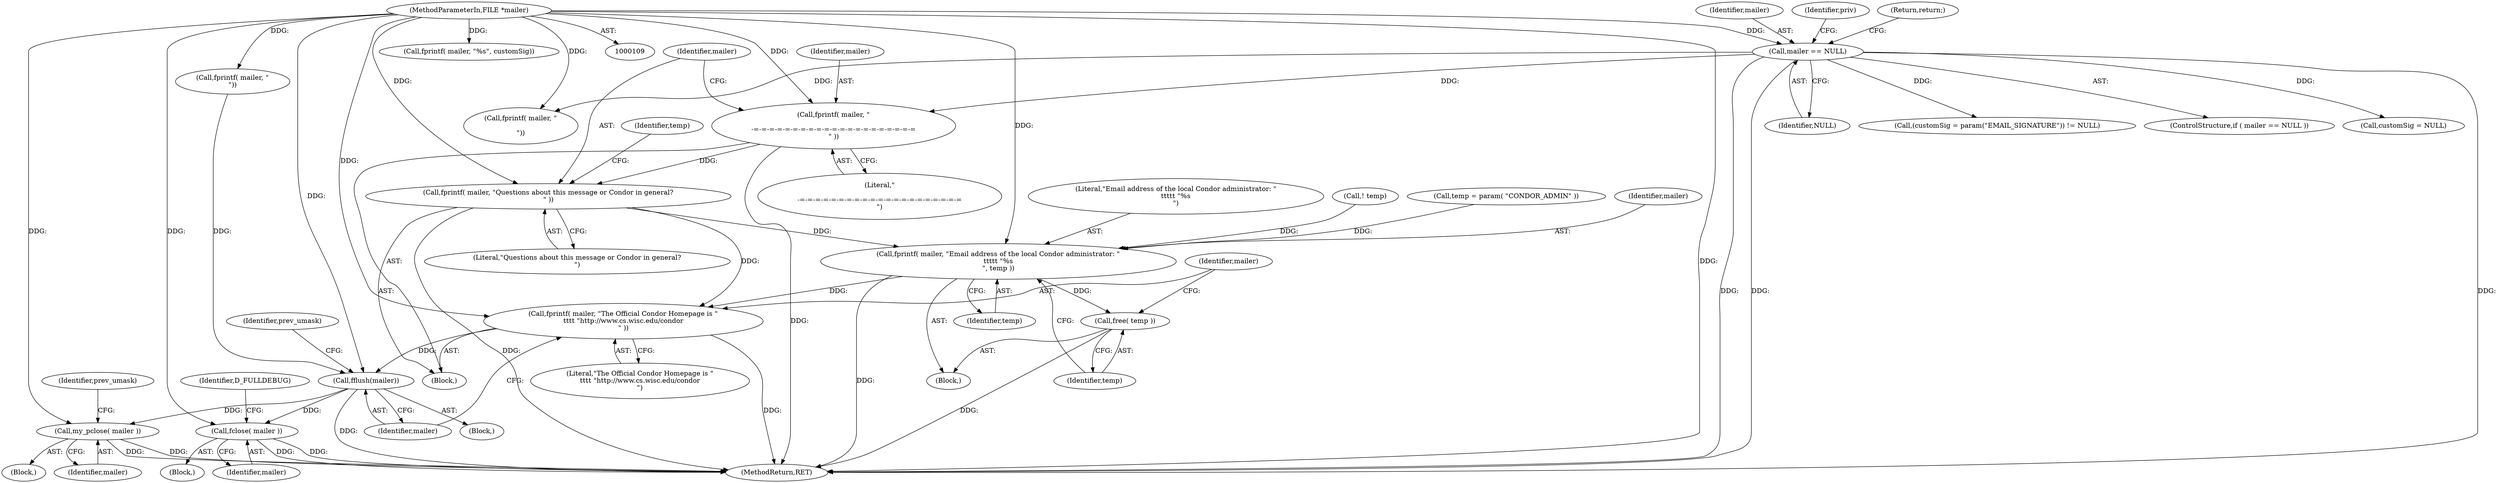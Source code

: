digraph "0_htcondor_5e5571d1a431eb3c61977b6dd6ec90186ef79867_12@API" {
"1000153" [label="(Call,fprintf( mailer, \"Questions about this message or Condor in general?\n\" ))"];
"1000150" [label="(Call,fprintf( mailer, \"\n\n-=-=-=-=-=-=-=-=-=-=-=-=-=-=-=-=-=-=-=-=-=\n\" ))"];
"1000117" [label="(Call,mailer == NULL)"];
"1000110" [label="(MethodParameterIn,FILE *mailer)"];
"1000171" [label="(Call,fprintf( mailer, \"Email address of the local Condor administrator: \"\n\t\t\t\t\t \"%s\n\", temp ))"];
"1000175" [label="(Call,free( temp ))"];
"1000177" [label="(Call,fprintf( mailer, \"The Official Condor Homepage is \"\n\t\t\t\t \"http://www.cs.wisc.edu/condor\n\" ))"];
"1000180" [label="(Call,fflush(mailer))"];
"1000191" [label="(Call,my_pclose( mailer ))"];
"1000199" [label="(Call,fclose( mailer ))"];
"1000116" [label="(ControlStructure,if ( mailer == NULL ))"];
"1000143" [label="(Call,fprintf( mailer, \"\n\"))"];
"1000173" [label="(Literal,\"Email address of the local Condor administrator: \"\n\t\t\t\t\t \"%s\n\")"];
"1000161" [label="(Call,! temp)"];
"1000190" [label="(Block,)"];
"1000177" [label="(Call,fprintf( mailer, \"The Official Condor Homepage is \"\n\t\t\t\t \"http://www.cs.wisc.edu/condor\n\" ))"];
"1000194" [label="(Block,)"];
"1000192" [label="(Identifier,mailer)"];
"1000150" [label="(Call,fprintf( mailer, \"\n\n-=-=-=-=-=-=-=-=-=-=-=-=-=-=-=-=-=-=-=-=-=\n\" ))"];
"1000200" [label="(Identifier,mailer)"];
"1000118" [label="(Identifier,mailer)"];
"1000123" [label="(Identifier,priv)"];
"1000155" [label="(Literal,\"Questions about this message or Condor in general?\n\")"];
"1000152" [label="(Literal,\"\n\n-=-=-=-=-=-=-=-=-=-=-=-=-=-=-=-=-=-=-=-=-=\n\")"];
"1000125" [label="(Call,customSig = NULL)"];
"1000119" [label="(Identifier,NULL)"];
"1000174" [label="(Identifier,temp)"];
"1000164" [label="(Call,temp = param( \"CONDOR_ADMIN\" ))"];
"1000191" [label="(Call,my_pclose( mailer ))"];
"1000110" [label="(MethodParameterIn,FILE *mailer)"];
"1000129" [label="(Call,(customSig = param(\"EMAIL_SIGNATURE\")) != NULL)"];
"1000171" [label="(Call,fprintf( mailer, \"Email address of the local Condor administrator: \"\n\t\t\t\t\t \"%s\n\", temp ))"];
"1000157" [label="(Identifier,temp)"];
"1000183" [label="(Identifier,prev_umask)"];
"1000178" [label="(Identifier,mailer)"];
"1000199" [label="(Call,fclose( mailer ))"];
"1000117" [label="(Call,mailer == NULL)"];
"1000176" [label="(Identifier,temp)"];
"1000170" [label="(Block,)"];
"1000121" [label="(Return,return;)"];
"1000111" [label="(Block,)"];
"1000235" [label="(Identifier,prev_umask)"];
"1000139" [label="(Call,fprintf( mailer, \"%s\", customSig))"];
"1000175" [label="(Call,free( temp ))"];
"1000180" [label="(Call,fflush(mailer))"];
"1000149" [label="(Block,)"];
"1000153" [label="(Call,fprintf( mailer, \"Questions about this message or Condor in general?\n\" ))"];
"1000238" [label="(MethodReturn,RET)"];
"1000154" [label="(Identifier,mailer)"];
"1000172" [label="(Identifier,mailer)"];
"1000179" [label="(Literal,\"The Official Condor Homepage is \"\n\t\t\t\t \"http://www.cs.wisc.edu/condor\n\")"];
"1000181" [label="(Identifier,mailer)"];
"1000202" [label="(Identifier,D_FULLDEBUG)"];
"1000151" [label="(Identifier,mailer)"];
"1000136" [label="(Call,fprintf( mailer, \"\n\n\"))"];
"1000153" -> "1000149"  [label="AST: "];
"1000153" -> "1000155"  [label="CFG: "];
"1000154" -> "1000153"  [label="AST: "];
"1000155" -> "1000153"  [label="AST: "];
"1000157" -> "1000153"  [label="CFG: "];
"1000153" -> "1000238"  [label="DDG: "];
"1000150" -> "1000153"  [label="DDG: "];
"1000110" -> "1000153"  [label="DDG: "];
"1000153" -> "1000171"  [label="DDG: "];
"1000153" -> "1000177"  [label="DDG: "];
"1000150" -> "1000149"  [label="AST: "];
"1000150" -> "1000152"  [label="CFG: "];
"1000151" -> "1000150"  [label="AST: "];
"1000152" -> "1000150"  [label="AST: "];
"1000154" -> "1000150"  [label="CFG: "];
"1000150" -> "1000238"  [label="DDG: "];
"1000117" -> "1000150"  [label="DDG: "];
"1000110" -> "1000150"  [label="DDG: "];
"1000117" -> "1000116"  [label="AST: "];
"1000117" -> "1000119"  [label="CFG: "];
"1000118" -> "1000117"  [label="AST: "];
"1000119" -> "1000117"  [label="AST: "];
"1000121" -> "1000117"  [label="CFG: "];
"1000123" -> "1000117"  [label="CFG: "];
"1000117" -> "1000238"  [label="DDG: "];
"1000117" -> "1000238"  [label="DDG: "];
"1000117" -> "1000238"  [label="DDG: "];
"1000110" -> "1000117"  [label="DDG: "];
"1000117" -> "1000125"  [label="DDG: "];
"1000117" -> "1000129"  [label="DDG: "];
"1000117" -> "1000136"  [label="DDG: "];
"1000110" -> "1000109"  [label="AST: "];
"1000110" -> "1000238"  [label="DDG: "];
"1000110" -> "1000136"  [label="DDG: "];
"1000110" -> "1000139"  [label="DDG: "];
"1000110" -> "1000143"  [label="DDG: "];
"1000110" -> "1000171"  [label="DDG: "];
"1000110" -> "1000177"  [label="DDG: "];
"1000110" -> "1000180"  [label="DDG: "];
"1000110" -> "1000191"  [label="DDG: "];
"1000110" -> "1000199"  [label="DDG: "];
"1000171" -> "1000170"  [label="AST: "];
"1000171" -> "1000174"  [label="CFG: "];
"1000172" -> "1000171"  [label="AST: "];
"1000173" -> "1000171"  [label="AST: "];
"1000174" -> "1000171"  [label="AST: "];
"1000176" -> "1000171"  [label="CFG: "];
"1000171" -> "1000238"  [label="DDG: "];
"1000161" -> "1000171"  [label="DDG: "];
"1000164" -> "1000171"  [label="DDG: "];
"1000171" -> "1000175"  [label="DDG: "];
"1000171" -> "1000177"  [label="DDG: "];
"1000175" -> "1000170"  [label="AST: "];
"1000175" -> "1000176"  [label="CFG: "];
"1000176" -> "1000175"  [label="AST: "];
"1000178" -> "1000175"  [label="CFG: "];
"1000175" -> "1000238"  [label="DDG: "];
"1000177" -> "1000149"  [label="AST: "];
"1000177" -> "1000179"  [label="CFG: "];
"1000178" -> "1000177"  [label="AST: "];
"1000179" -> "1000177"  [label="AST: "];
"1000181" -> "1000177"  [label="CFG: "];
"1000177" -> "1000238"  [label="DDG: "];
"1000177" -> "1000180"  [label="DDG: "];
"1000180" -> "1000111"  [label="AST: "];
"1000180" -> "1000181"  [label="CFG: "];
"1000181" -> "1000180"  [label="AST: "];
"1000183" -> "1000180"  [label="CFG: "];
"1000180" -> "1000238"  [label="DDG: "];
"1000143" -> "1000180"  [label="DDG: "];
"1000180" -> "1000191"  [label="DDG: "];
"1000180" -> "1000199"  [label="DDG: "];
"1000191" -> "1000190"  [label="AST: "];
"1000191" -> "1000192"  [label="CFG: "];
"1000192" -> "1000191"  [label="AST: "];
"1000235" -> "1000191"  [label="CFG: "];
"1000191" -> "1000238"  [label="DDG: "];
"1000191" -> "1000238"  [label="DDG: "];
"1000199" -> "1000194"  [label="AST: "];
"1000199" -> "1000200"  [label="CFG: "];
"1000200" -> "1000199"  [label="AST: "];
"1000202" -> "1000199"  [label="CFG: "];
"1000199" -> "1000238"  [label="DDG: "];
"1000199" -> "1000238"  [label="DDG: "];
}
